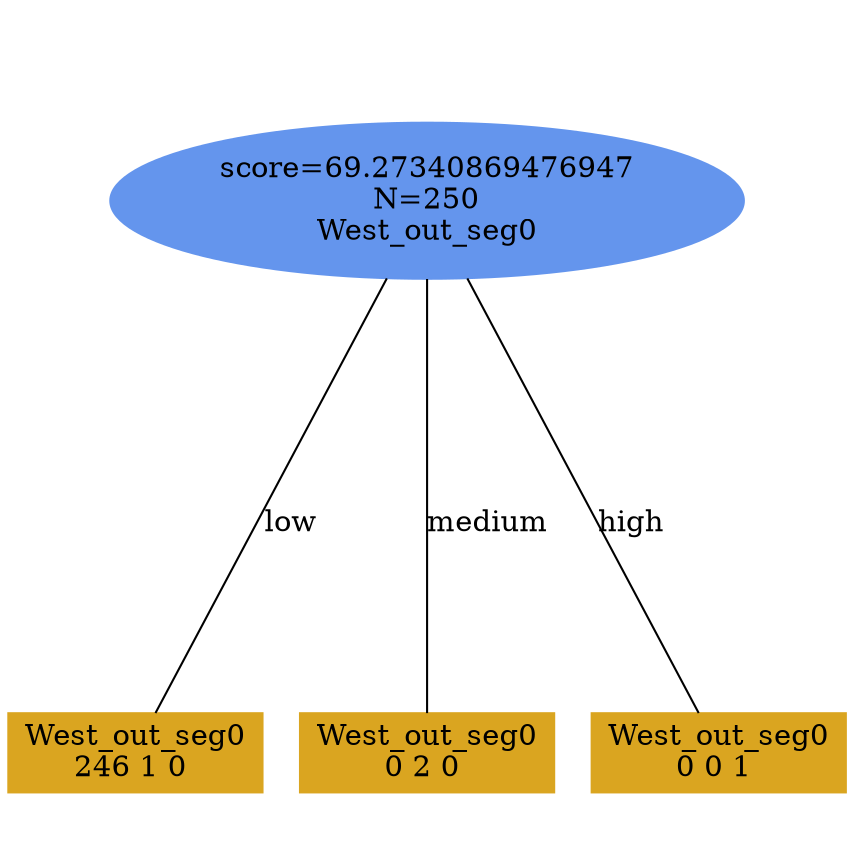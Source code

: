 digraph "DD" {
size = "7.5,10"
ratio=1.0;
center = true;
edge [dir = none];
{ rank = same; node [shape=ellipse, style=filled, color=cornflowerblue];"1562" [label="score=69.27340869476947\nN=250\nWest_out_seg0"];}
{ rank = same; node [shape=box, style=filled, color=goldenrod];"1563" [label="West_out_seg0\n246 1 0 "];}
{ rank = same; node [shape=box, style=filled, color=goldenrod];"1564" [label="West_out_seg0\n0 2 0 "];}
{ rank = same; node [shape=box, style=filled, color=goldenrod];"1565" [label="West_out_seg0\n0 0 1 "];}
"1562" -> "1563" [label = "low"];
"1562" -> "1564" [label = "medium"];
"1562" -> "1565" [label = "high"];

}